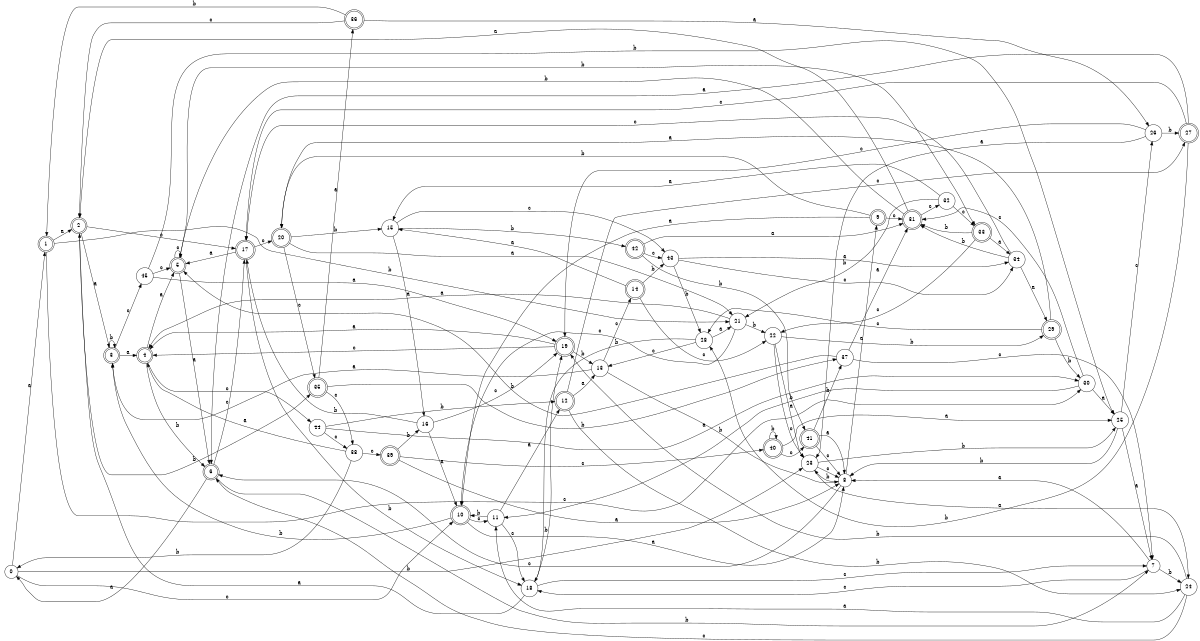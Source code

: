 digraph n37_8 {
__start0 [label="" shape="none"];

rankdir=LR;
size="8,5";

s0 [style="filled", color="black", fillcolor="white" shape="circle", label="0"];
s1 [style="rounded,filled", color="black", fillcolor="white" shape="doublecircle", label="1"];
s2 [style="rounded,filled", color="black", fillcolor="white" shape="doublecircle", label="2"];
s3 [style="rounded,filled", color="black", fillcolor="white" shape="doublecircle", label="3"];
s4 [style="rounded,filled", color="black", fillcolor="white" shape="doublecircle", label="4"];
s5 [style="rounded,filled", color="black", fillcolor="white" shape="doublecircle", label="5"];
s6 [style="rounded,filled", color="black", fillcolor="white" shape="doublecircle", label="6"];
s7 [style="filled", color="black", fillcolor="white" shape="circle", label="7"];
s8 [style="filled", color="black", fillcolor="white" shape="circle", label="8"];
s9 [style="rounded,filled", color="black", fillcolor="white" shape="doublecircle", label="9"];
s10 [style="rounded,filled", color="black", fillcolor="white" shape="doublecircle", label="10"];
s11 [style="filled", color="black", fillcolor="white" shape="circle", label="11"];
s12 [style="rounded,filled", color="black", fillcolor="white" shape="doublecircle", label="12"];
s13 [style="filled", color="black", fillcolor="white" shape="circle", label="13"];
s14 [style="rounded,filled", color="black", fillcolor="white" shape="doublecircle", label="14"];
s15 [style="filled", color="black", fillcolor="white" shape="circle", label="15"];
s16 [style="filled", color="black", fillcolor="white" shape="circle", label="16"];
s17 [style="rounded,filled", color="black", fillcolor="white" shape="doublecircle", label="17"];
s18 [style="filled", color="black", fillcolor="white" shape="circle", label="18"];
s19 [style="rounded,filled", color="black", fillcolor="white" shape="doublecircle", label="19"];
s20 [style="rounded,filled", color="black", fillcolor="white" shape="doublecircle", label="20"];
s21 [style="filled", color="black", fillcolor="white" shape="circle", label="21"];
s22 [style="filled", color="black", fillcolor="white" shape="circle", label="22"];
s23 [style="filled", color="black", fillcolor="white" shape="circle", label="23"];
s24 [style="filled", color="black", fillcolor="white" shape="circle", label="24"];
s25 [style="filled", color="black", fillcolor="white" shape="circle", label="25"];
s26 [style="filled", color="black", fillcolor="white" shape="circle", label="26"];
s27 [style="rounded,filled", color="black", fillcolor="white" shape="doublecircle", label="27"];
s28 [style="filled", color="black", fillcolor="white" shape="circle", label="28"];
s29 [style="rounded,filled", color="black", fillcolor="white" shape="doublecircle", label="29"];
s30 [style="filled", color="black", fillcolor="white" shape="circle", label="30"];
s31 [style="rounded,filled", color="black", fillcolor="white" shape="doublecircle", label="31"];
s32 [style="filled", color="black", fillcolor="white" shape="circle", label="32"];
s33 [style="rounded,filled", color="black", fillcolor="white" shape="doublecircle", label="33"];
s34 [style="filled", color="black", fillcolor="white" shape="circle", label="34"];
s35 [style="rounded,filled", color="black", fillcolor="white" shape="doublecircle", label="35"];
s36 [style="rounded,filled", color="black", fillcolor="white" shape="doublecircle", label="36"];
s37 [style="filled", color="black", fillcolor="white" shape="circle", label="37"];
s38 [style="filled", color="black", fillcolor="white" shape="circle", label="38"];
s39 [style="rounded,filled", color="black", fillcolor="white" shape="doublecircle", label="39"];
s40 [style="rounded,filled", color="black", fillcolor="white" shape="doublecircle", label="40"];
s41 [style="rounded,filled", color="black", fillcolor="white" shape="doublecircle", label="41"];
s42 [style="rounded,filled", color="black", fillcolor="white" shape="doublecircle", label="42"];
s43 [style="filled", color="black", fillcolor="white" shape="circle", label="43"];
s44 [style="filled", color="black", fillcolor="white" shape="circle", label="44"];
s45 [style="filled", color="black", fillcolor="white" shape="circle", label="45"];
s0 -> s1 [label="a"];
s0 -> s23 [label="b"];
s0 -> s10 [label="c"];
s1 -> s2 [label="a"];
s1 -> s21 [label="b"];
s1 -> s30 [label="c"];
s2 -> s3 [label="a"];
s2 -> s35 [label="b"];
s2 -> s17 [label="c"];
s3 -> s4 [label="a"];
s3 -> s3 [label="b"];
s3 -> s45 [label="c"];
s4 -> s5 [label="a"];
s4 -> s6 [label="b"];
s4 -> s44 [label="c"];
s5 -> s6 [label="a"];
s5 -> s33 [label="b"];
s5 -> s5 [label="c"];
s6 -> s0 [label="a"];
s6 -> s7 [label="b"];
s6 -> s17 [label="c"];
s7 -> s8 [label="a"];
s7 -> s24 [label="b"];
s7 -> s18 [label="c"];
s8 -> s9 [label="a"];
s8 -> s23 [label="b"];
s8 -> s6 [label="c"];
s9 -> s10 [label="a"];
s9 -> s20 [label="b"];
s9 -> s31 [label="c"];
s10 -> s8 [label="a"];
s10 -> s3 [label="b"];
s10 -> s11 [label="c"];
s11 -> s12 [label="a"];
s11 -> s10 [label="b"];
s11 -> s18 [label="c"];
s12 -> s13 [label="a"];
s12 -> s24 [label="b"];
s12 -> s27 [label="c"];
s13 -> s3 [label="a"];
s13 -> s8 [label="b"];
s13 -> s14 [label="c"];
s14 -> s15 [label="a"];
s14 -> s43 [label="b"];
s14 -> s22 [label="c"];
s15 -> s16 [label="a"];
s15 -> s42 [label="b"];
s15 -> s43 [label="c"];
s16 -> s10 [label="a"];
s16 -> s17 [label="b"];
s16 -> s19 [label="c"];
s17 -> s5 [label="a"];
s17 -> s18 [label="b"];
s17 -> s20 [label="c"];
s18 -> s2 [label="a"];
s18 -> s19 [label="b"];
s18 -> s7 [label="c"];
s19 -> s4 [label="a"];
s19 -> s13 [label="b"];
s19 -> s4 [label="c"];
s20 -> s21 [label="a"];
s20 -> s15 [label="b"];
s20 -> s35 [label="c"];
s21 -> s4 [label="a"];
s21 -> s22 [label="b"];
s21 -> s10 [label="c"];
s22 -> s23 [label="a"];
s22 -> s29 [label="b"];
s22 -> s23 [label="c"];
s23 -> s24 [label="a"];
s23 -> s25 [label="b"];
s23 -> s8 [label="c"];
s24 -> s11 [label="a"];
s24 -> s19 [label="b"];
s24 -> s6 [label="c"];
s25 -> s7 [label="a"];
s25 -> s8 [label="b"];
s25 -> s26 [label="c"];
s26 -> s23 [label="a"];
s26 -> s27 [label="b"];
s26 -> s19 [label="c"];
s27 -> s6 [label="a"];
s27 -> s28 [label="b"];
s27 -> s17 [label="c"];
s28 -> s21 [label="a"];
s28 -> s18 [label="b"];
s28 -> s13 [label="c"];
s29 -> s20 [label="a"];
s29 -> s30 [label="b"];
s29 -> s28 [label="c"];
s30 -> s25 [label="a"];
s30 -> s11 [label="b"];
s30 -> s31 [label="c"];
s31 -> s2 [label="a"];
s31 -> s5 [label="b"];
s31 -> s32 [label="c"];
s32 -> s15 [label="a"];
s32 -> s21 [label="b"];
s32 -> s33 [label="c"];
s33 -> s34 [label="a"];
s33 -> s31 [label="b"];
s33 -> s22 [label="c"];
s34 -> s29 [label="a"];
s34 -> s31 [label="b"];
s34 -> s17 [label="c"];
s35 -> s36 [label="a"];
s35 -> s37 [label="b"];
s35 -> s38 [label="c"];
s36 -> s26 [label="a"];
s36 -> s1 [label="b"];
s36 -> s2 [label="c"];
s37 -> s31 [label="a"];
s37 -> s5 [label="b"];
s37 -> s7 [label="c"];
s38 -> s4 [label="a"];
s38 -> s0 [label="b"];
s38 -> s39 [label="c"];
s39 -> s8 [label="a"];
s39 -> s16 [label="b"];
s39 -> s40 [label="c"];
s40 -> s25 [label="a"];
s40 -> s40 [label="b"];
s40 -> s41 [label="c"];
s41 -> s8 [label="a"];
s41 -> s37 [label="b"];
s41 -> s8 [label="c"];
s42 -> s31 [label="a"];
s42 -> s41 [label="b"];
s42 -> s43 [label="c"];
s43 -> s34 [label="a"];
s43 -> s28 [label="b"];
s43 -> s34 [label="c"];
s44 -> s30 [label="a"];
s44 -> s12 [label="b"];
s44 -> s38 [label="c"];
s45 -> s19 [label="a"];
s45 -> s25 [label="b"];
s45 -> s5 [label="c"];

}